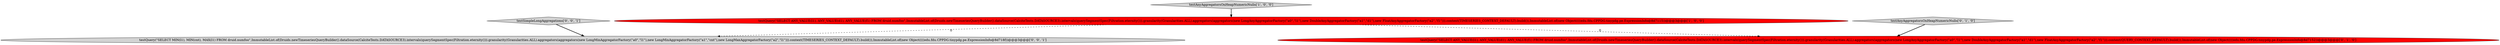 digraph {
5 [style = filled, label = "testSimpleLongAggregations['0', '0', '1']", fillcolor = lightgray, shape = diamond image = "AAA0AAABBB3BBB"];
2 [style = filled, label = "testQuery(\"SELECT ANY_VALUE(l1), ANY_VALUE(d1), ANY_VALUE(f1) FROM druid.numfoo\",ImmutableList.of(Druids.newTimeseriesQueryBuilder().dataSource(CalciteTests.DATASOURCE3).intervals(querySegmentSpec(Filtration.eternity())).granularity(Granularities.ALL).aggregators(aggregators(new LongAnyAggregatorFactory(\"a0\",\"l1\"),new DoubleAnyAggregatorFactory(\"a1\",\"d1\"),new FloatAnyAggregatorFactory(\"a2\",\"f1\"))).context(QUERY_CONTEXT_DEFAULT).build()),ImmutableList.of(new Object((((edu.fdu.CPPDG.tinypdg.pe.ExpressionInfo@8d7152))@@@3@@@['0', '1', '0']", fillcolor = red, shape = ellipse image = "AAA1AAABBB2BBB"];
0 [style = filled, label = "testAnyAggregatorsOnHeapNumericNulls['1', '0', '0']", fillcolor = lightgray, shape = diamond image = "AAA0AAABBB1BBB"];
3 [style = filled, label = "testAnyAggregatorsOnHeapNumericNulls['0', '1', '0']", fillcolor = lightgray, shape = diamond image = "AAA0AAABBB2BBB"];
4 [style = filled, label = "testQuery(\"SELECT MIN(l1), MIN(cnt), MAX(l1) FROM druid.numfoo\",ImmutableList.of(Druids.newTimeseriesQueryBuilder().dataSource(CalciteTests.DATASOURCE3).intervals(querySegmentSpec(Filtration.eternity())).granularity(Granularities.ALL).aggregators(aggregators(new LongMinAggregatorFactory(\"a0\",\"l1\"),new LongMinAggregatorFactory(\"a1\",\"cnt\"),new LongMaxAggregatorFactory(\"a2\",\"l1\"))).context(TIMESERIES_CONTEXT_DEFAULT).build()),ImmutableList.of(new Object((((edu.fdu.CPPDG.tinypdg.pe.ExpressionInfo@8d718f))@@@3@@@['0', '0', '1']", fillcolor = lightgray, shape = ellipse image = "AAA0AAABBB3BBB"];
1 [style = filled, label = "testQuery(\"SELECT ANY_VALUE(l1), ANY_VALUE(d1), ANY_VALUE(f1) FROM druid.numfoo\",ImmutableList.of(Druids.newTimeseriesQueryBuilder().dataSource(CalciteTests.DATASOURCE3).intervals(querySegmentSpec(Filtration.eternity())).granularity(Granularities.ALL).aggregators(aggregators(new LongAnyAggregatorFactory(\"a0\",\"l1\"),new DoubleAnyAggregatorFactory(\"a1\",\"d1\"),new FloatAnyAggregatorFactory(\"a2\",\"f1\"))).context(TIMESERIES_CONTEXT_DEFAULT).build()),ImmutableList.of(new Object((((edu.fdu.CPPDG.tinypdg.pe.ExpressionInfo@8d7115))@@@3@@@['1', '0', '0']", fillcolor = red, shape = ellipse image = "AAA1AAABBB1BBB"];
1->4 [style = dashed, label="0"];
1->2 [style = dashed, label="0"];
3->2 [style = bold, label=""];
0->1 [style = bold, label=""];
5->4 [style = bold, label=""];
}
